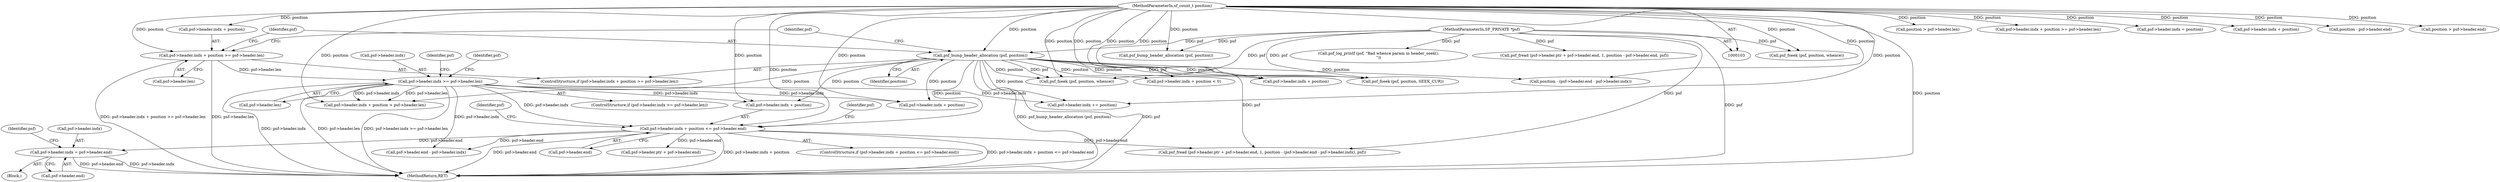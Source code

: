 digraph "0_libsndfile_708e996c87c5fae77b104ccfeb8f6db784c32074_14@pointer" {
"1000271" [label="(Call,psf->header.indx = psf->header.end)"];
"1000234" [label="(Call,psf->header.indx + position <= psf->header.end)"];
"1000216" [label="(Call,psf->header.indx >= psf->header.len)"];
"1000188" [label="(Call,psf->header.indx + position >= psf->header.len)"];
"1000105" [label="(MethodParameterIn,sf_count_t position)"];
"1000201" [label="(Call,psf_bump_header_allocation (psf, position))"];
"1000104" [label="(MethodParameterIn,SF_PRIVATE *psf)"];
"1000242" [label="(Call,psf->header.end)"];
"1000188" [label="(Call,psf->header.indx + position >= psf->header.len)"];
"1000126" [label="(Call,psf_bump_header_allocation (psf, position))"];
"1000196" [label="(Call,psf->header.len)"];
"1000258" [label="(Call,psf->header.indx + position)"];
"1000257" [label="(Call,psf->header.indx + position > psf->header.len)"];
"1000334" [label="(Call,psf_log_printf (psf, \"Bad whence param in header_seek().\n\"))"];
"1000294" [label="(Call,psf->header.ptr + psf->header.end)"];
"1000130" [label="(Call,position > psf->header.len)"];
"1000270" [label="(Block,)"];
"1000215" [label="(ControlStructure,if (psf->header.indx >= psf->header.len))"];
"1000222" [label="(Call,psf->header.len)"];
"1000205" [label="(Call,psf->header.indx + position < 0)"];
"1000206" [label="(Call,psf->header.indx + position)"];
"1000104" [label="(MethodParameterIn,SF_PRIVATE *psf)"];
"1000277" [label="(Call,psf->header.end)"];
"1000248" [label="(Call,psf->header.indx += position)"];
"1000157" [label="(Call,psf_fread (psf->header.ptr + psf->header.end, 1, position - psf->header.end, psf))"];
"1000189" [label="(Call,psf->header.indx + position)"];
"1000251" [label="(Identifier,psf)"];
"1000113" [label="(Call,psf->header.indx + position >= psf->header.len)"];
"1000271" [label="(Call,psf->header.indx = psf->header.end)"];
"1000138" [label="(Call,psf_fseek (psf, position, whence))"];
"1000216" [label="(Call,psf->header.indx >= psf->header.len)"];
"1000308" [label="(Call,psf->header.end - psf->header.indx)"];
"1000203" [label="(Identifier,position)"];
"1000217" [label="(Call,psf->header.indx)"];
"1000229" [label="(Identifier,psf)"];
"1000178" [label="(Call,psf->header.indx = position)"];
"1000187" [label="(ControlStructure,if (psf->header.indx + position >= psf->header.len))"];
"1000293" [label="(Call,psf_fread (psf->header.ptr + psf->header.end, 1, position - (psf->header.end - psf->header.indx), psf))"];
"1000235" [label="(Call,psf->header.indx + position)"];
"1000228" [label="(Call,psf_fseek (psf, position, whence))"];
"1000202" [label="(Identifier,psf)"];
"1000282" [label="(Call,psf_fseek (psf, position, SEEK_CUR))"];
"1000233" [label="(ControlStructure,if (psf->header.indx + position <= psf->header.end))"];
"1000238" [label="(Identifier,psf)"];
"1000272" [label="(Call,psf->header.indx)"];
"1000201" [label="(Call,psf_bump_header_allocation (psf, position))"];
"1000283" [label="(Identifier,psf)"];
"1000306" [label="(Call,position - (psf->header.end - psf->header.indx))"];
"1000114" [label="(Call,psf->header.indx + position)"];
"1000261" [label="(Identifier,psf)"];
"1000170" [label="(Call,position - psf->header.end)"];
"1000234" [label="(Call,psf->header.indx + position <= psf->header.end)"];
"1000339" [label="(MethodReturn,RET)"];
"1000105" [label="(MethodParameterIn,sf_count_t position)"];
"1000209" [label="(Identifier,psf)"];
"1000144" [label="(Call,position > psf->header.end)"];
"1000271" -> "1000270"  [label="AST: "];
"1000271" -> "1000277"  [label="CFG: "];
"1000272" -> "1000271"  [label="AST: "];
"1000277" -> "1000271"  [label="AST: "];
"1000283" -> "1000271"  [label="CFG: "];
"1000271" -> "1000339"  [label="DDG: psf->header.end"];
"1000271" -> "1000339"  [label="DDG: psf->header.indx"];
"1000234" -> "1000271"  [label="DDG: psf->header.end"];
"1000234" -> "1000233"  [label="AST: "];
"1000234" -> "1000242"  [label="CFG: "];
"1000235" -> "1000234"  [label="AST: "];
"1000242" -> "1000234"  [label="AST: "];
"1000251" -> "1000234"  [label="CFG: "];
"1000261" -> "1000234"  [label="CFG: "];
"1000234" -> "1000339"  [label="DDG: psf->header.indx + position"];
"1000234" -> "1000339"  [label="DDG: psf->header.indx + position <= psf->header.end"];
"1000234" -> "1000339"  [label="DDG: psf->header.end"];
"1000216" -> "1000234"  [label="DDG: psf->header.indx"];
"1000105" -> "1000234"  [label="DDG: position"];
"1000201" -> "1000234"  [label="DDG: position"];
"1000234" -> "1000293"  [label="DDG: psf->header.end"];
"1000234" -> "1000294"  [label="DDG: psf->header.end"];
"1000234" -> "1000308"  [label="DDG: psf->header.end"];
"1000216" -> "1000215"  [label="AST: "];
"1000216" -> "1000222"  [label="CFG: "];
"1000217" -> "1000216"  [label="AST: "];
"1000222" -> "1000216"  [label="AST: "];
"1000229" -> "1000216"  [label="CFG: "];
"1000238" -> "1000216"  [label="CFG: "];
"1000216" -> "1000339"  [label="DDG: psf->header.indx >= psf->header.len"];
"1000216" -> "1000339"  [label="DDG: psf->header.indx"];
"1000216" -> "1000339"  [label="DDG: psf->header.len"];
"1000188" -> "1000216"  [label="DDG: psf->header.len"];
"1000216" -> "1000235"  [label="DDG: psf->header.indx"];
"1000216" -> "1000248"  [label="DDG: psf->header.indx"];
"1000216" -> "1000257"  [label="DDG: psf->header.indx"];
"1000216" -> "1000257"  [label="DDG: psf->header.len"];
"1000216" -> "1000258"  [label="DDG: psf->header.indx"];
"1000216" -> "1000308"  [label="DDG: psf->header.indx"];
"1000188" -> "1000187"  [label="AST: "];
"1000188" -> "1000196"  [label="CFG: "];
"1000189" -> "1000188"  [label="AST: "];
"1000196" -> "1000188"  [label="AST: "];
"1000202" -> "1000188"  [label="CFG: "];
"1000209" -> "1000188"  [label="CFG: "];
"1000188" -> "1000339"  [label="DDG: psf->header.indx + position >= psf->header.len"];
"1000188" -> "1000339"  [label="DDG: psf->header.len"];
"1000105" -> "1000188"  [label="DDG: position"];
"1000105" -> "1000103"  [label="AST: "];
"1000105" -> "1000339"  [label="DDG: position"];
"1000105" -> "1000113"  [label="DDG: position"];
"1000105" -> "1000114"  [label="DDG: position"];
"1000105" -> "1000126"  [label="DDG: position"];
"1000105" -> "1000130"  [label="DDG: position"];
"1000105" -> "1000138"  [label="DDG: position"];
"1000105" -> "1000144"  [label="DDG: position"];
"1000105" -> "1000170"  [label="DDG: position"];
"1000105" -> "1000178"  [label="DDG: position"];
"1000105" -> "1000189"  [label="DDG: position"];
"1000105" -> "1000201"  [label="DDG: position"];
"1000105" -> "1000205"  [label="DDG: position"];
"1000105" -> "1000206"  [label="DDG: position"];
"1000105" -> "1000228"  [label="DDG: position"];
"1000105" -> "1000235"  [label="DDG: position"];
"1000105" -> "1000248"  [label="DDG: position"];
"1000105" -> "1000257"  [label="DDG: position"];
"1000105" -> "1000258"  [label="DDG: position"];
"1000105" -> "1000282"  [label="DDG: position"];
"1000105" -> "1000306"  [label="DDG: position"];
"1000201" -> "1000187"  [label="AST: "];
"1000201" -> "1000203"  [label="CFG: "];
"1000202" -> "1000201"  [label="AST: "];
"1000203" -> "1000201"  [label="AST: "];
"1000209" -> "1000201"  [label="CFG: "];
"1000201" -> "1000339"  [label="DDG: psf_bump_header_allocation (psf, position)"];
"1000201" -> "1000339"  [label="DDG: psf"];
"1000104" -> "1000201"  [label="DDG: psf"];
"1000201" -> "1000205"  [label="DDG: position"];
"1000201" -> "1000206"  [label="DDG: position"];
"1000201" -> "1000228"  [label="DDG: psf"];
"1000201" -> "1000228"  [label="DDG: position"];
"1000201" -> "1000235"  [label="DDG: position"];
"1000201" -> "1000248"  [label="DDG: position"];
"1000201" -> "1000257"  [label="DDG: position"];
"1000201" -> "1000258"  [label="DDG: position"];
"1000201" -> "1000282"  [label="DDG: psf"];
"1000201" -> "1000282"  [label="DDG: position"];
"1000201" -> "1000306"  [label="DDG: position"];
"1000201" -> "1000293"  [label="DDG: psf"];
"1000104" -> "1000103"  [label="AST: "];
"1000104" -> "1000339"  [label="DDG: psf"];
"1000104" -> "1000126"  [label="DDG: psf"];
"1000104" -> "1000138"  [label="DDG: psf"];
"1000104" -> "1000157"  [label="DDG: psf"];
"1000104" -> "1000228"  [label="DDG: psf"];
"1000104" -> "1000282"  [label="DDG: psf"];
"1000104" -> "1000293"  [label="DDG: psf"];
"1000104" -> "1000334"  [label="DDG: psf"];
}
